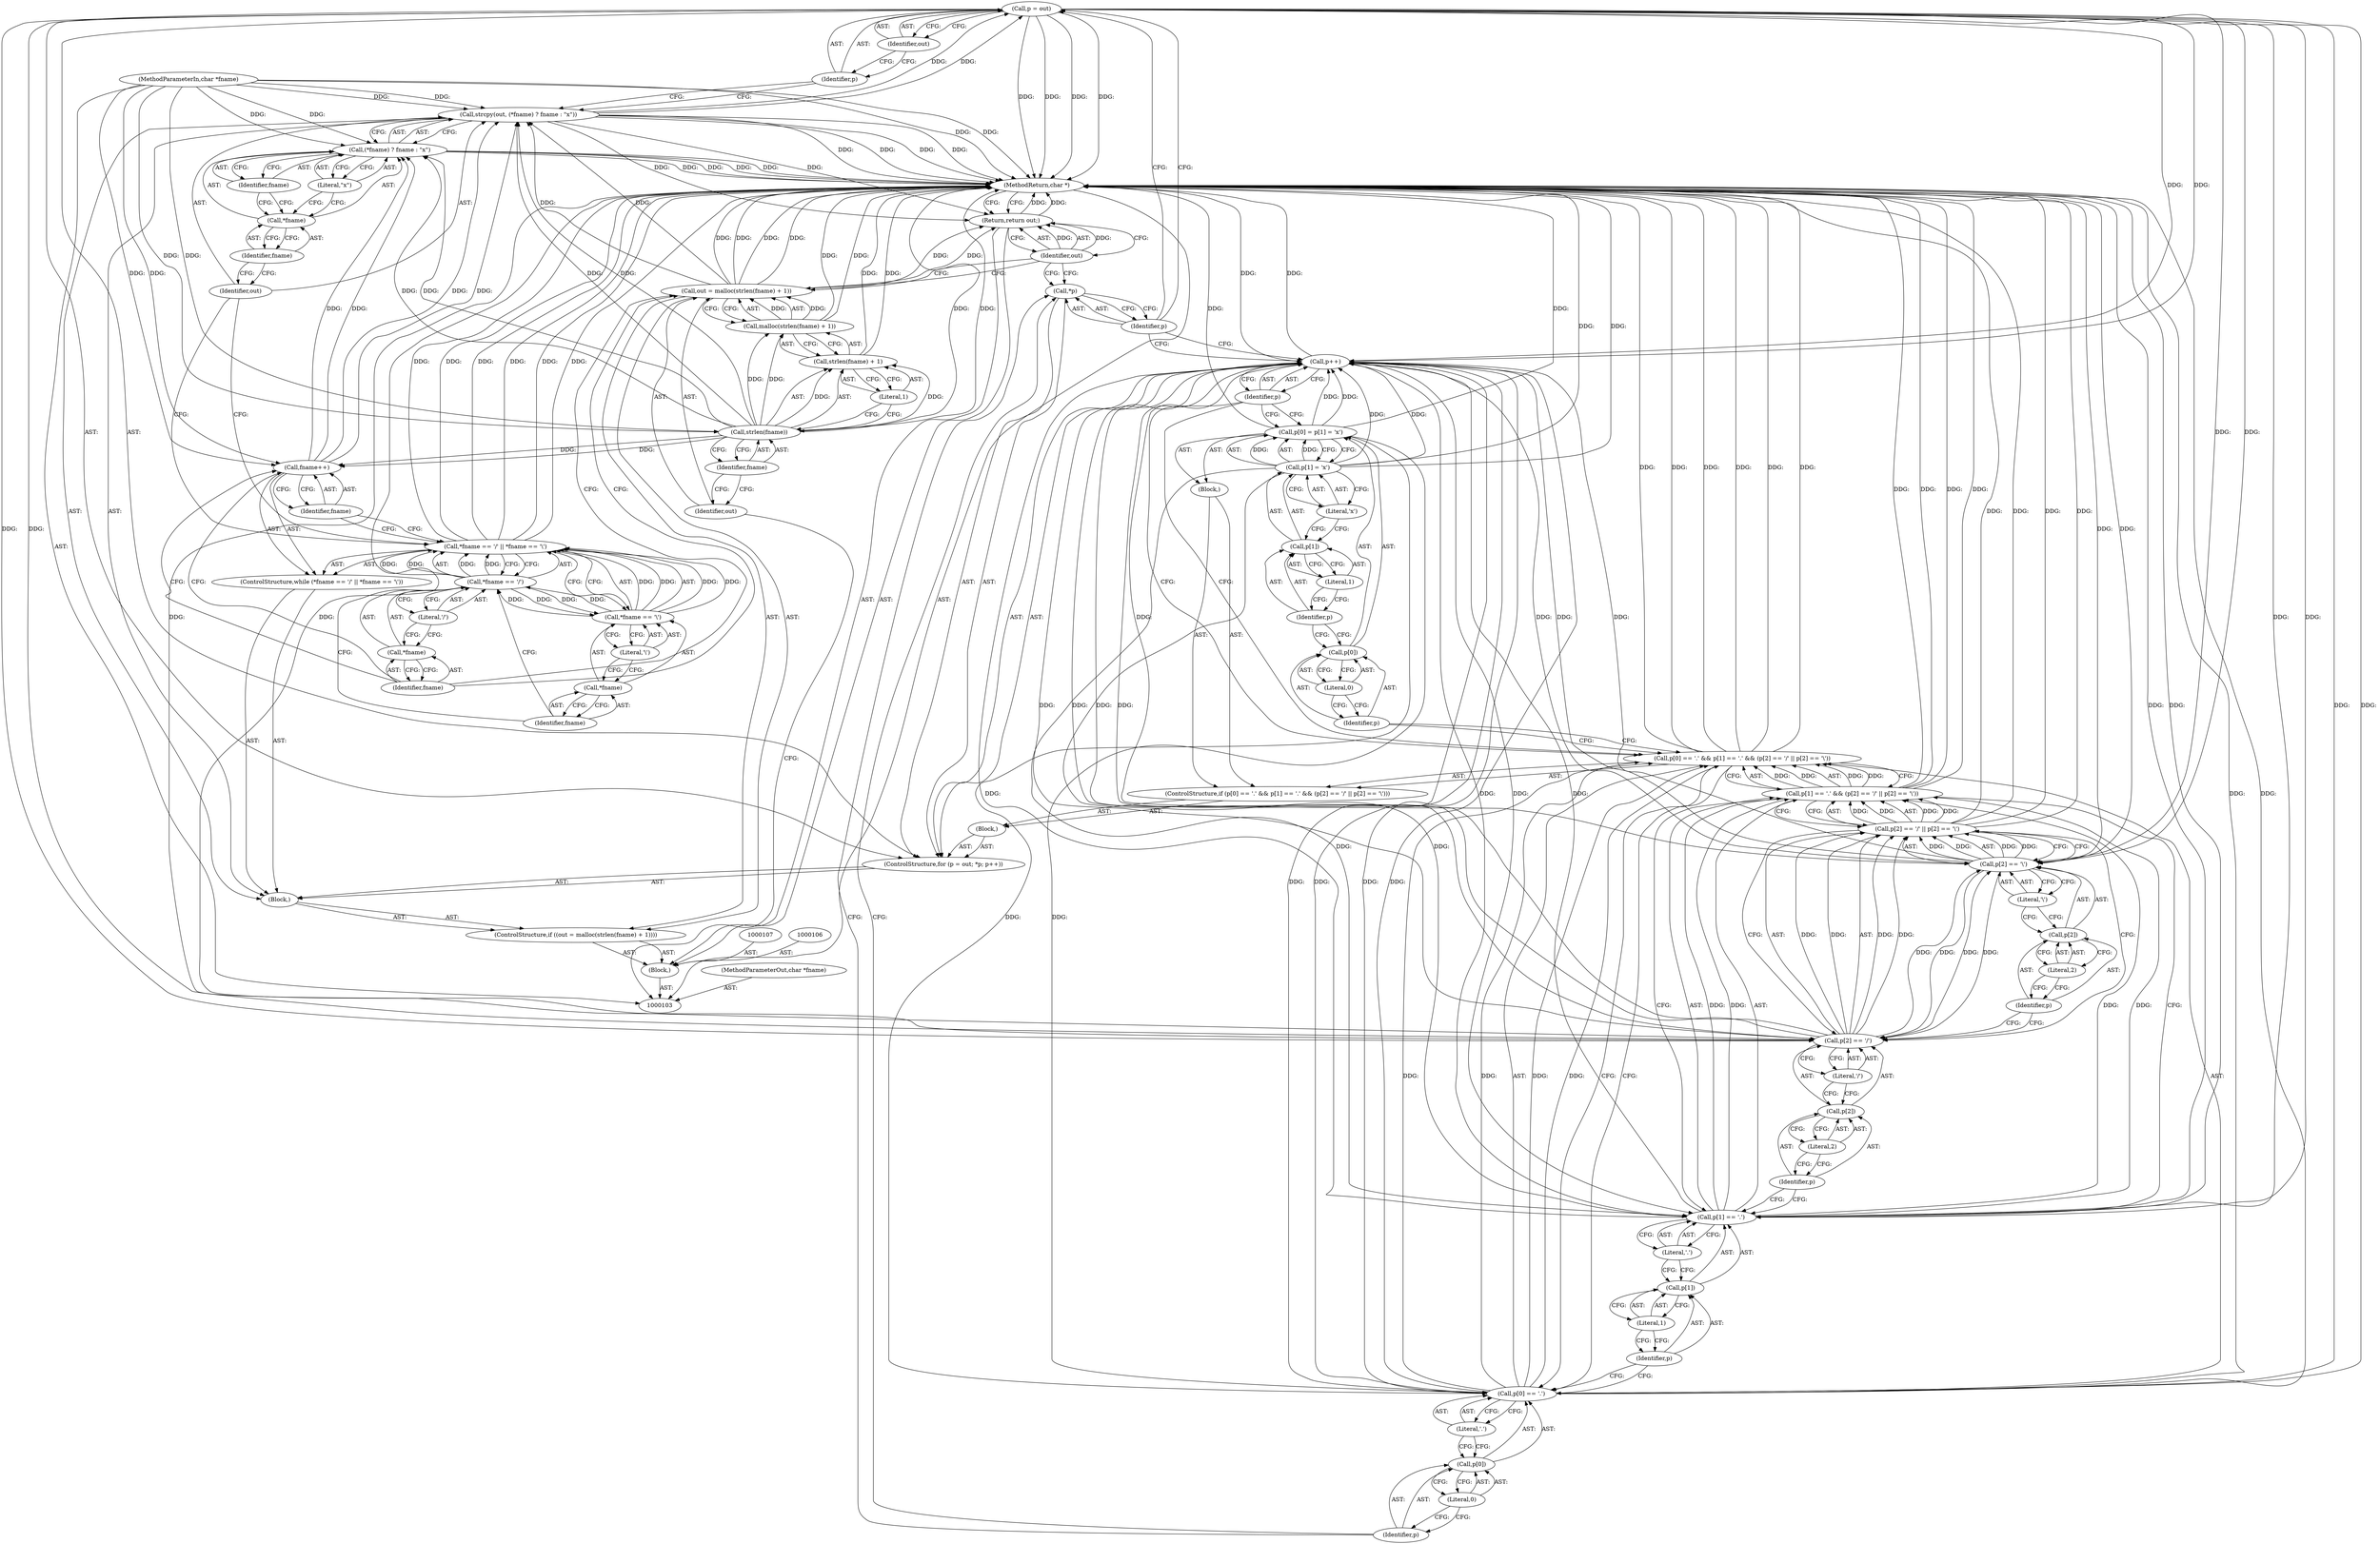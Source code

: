 digraph "0_libmspack_7cadd489698be117c47efcadd742651594429e6d" {
"1000137" [label="(Call,p = out)"];
"1000138" [label="(Identifier,p)"];
"1000139" [label="(Identifier,out)"];
"1000140" [label="(Call,*p)"];
"1000141" [label="(Identifier,p)"];
"1000142" [label="(Call,p++)"];
"1000143" [label="(Identifier,p)"];
"1000144" [label="(Block,)"];
"1000136" [label="(ControlStructure,for (p = out; *p; p++))"];
"1000145" [label="(ControlStructure,if (p[0] == '.' && p[1] == '.' && (p[2] == '/' || p[2] == '\\')))"];
"1000146" [label="(Call,p[0] == '.' && p[1] == '.' && (p[2] == '/' || p[2] == '\\'))"];
"1000147" [label="(Call,p[0] == '.')"];
"1000148" [label="(Call,p[0])"];
"1000149" [label="(Identifier,p)"];
"1000150" [label="(Literal,0)"];
"1000151" [label="(Literal,'.')"];
"1000152" [label="(Call,p[1] == '.' && (p[2] == '/' || p[2] == '\\'))"];
"1000153" [label="(Call,p[1] == '.')"];
"1000154" [label="(Call,p[1])"];
"1000155" [label="(Identifier,p)"];
"1000156" [label="(Literal,1)"];
"1000157" [label="(Literal,'.')"];
"1000158" [label="(Call,p[2] == '/' || p[2] == '\\')"];
"1000159" [label="(Call,p[2] == '/')"];
"1000160" [label="(Call,p[2])"];
"1000161" [label="(Identifier,p)"];
"1000162" [label="(Literal,2)"];
"1000163" [label="(Literal,'/')"];
"1000164" [label="(Call,p[2] == '\\')"];
"1000165" [label="(Call,p[2])"];
"1000166" [label="(Identifier,p)"];
"1000167" [label="(Literal,2)"];
"1000168" [label="(Literal,'\\')"];
"1000169" [label="(Block,)"];
"1000170" [label="(Call,p[0] = p[1] = 'x')"];
"1000171" [label="(Call,p[0])"];
"1000172" [label="(Identifier,p)"];
"1000173" [label="(Literal,0)"];
"1000174" [label="(Call,p[1] = 'x')"];
"1000175" [label="(Call,p[1])"];
"1000176" [label="(Identifier,p)"];
"1000177" [label="(Literal,1)"];
"1000178" [label="(Literal,'x')"];
"1000180" [label="(Identifier,out)"];
"1000179" [label="(Return,return out;)"];
"1000181" [label="(MethodReturn,char *)"];
"1000104" [label="(MethodParameterIn,char *fname)"];
"1000244" [label="(MethodParameterOut,char *fname)"];
"1000105" [label="(Block,)"];
"1000111" [label="(Call,malloc(strlen(fname) + 1))"];
"1000112" [label="(Call,strlen(fname) + 1)"];
"1000113" [label="(Call,strlen(fname))"];
"1000114" [label="(Identifier,fname)"];
"1000115" [label="(Literal,1)"];
"1000108" [label="(ControlStructure,if ((out = malloc(strlen(fname) + 1))))"];
"1000116" [label="(Block,)"];
"1000109" [label="(Call,out = malloc(strlen(fname) + 1))"];
"1000110" [label="(Identifier,out)"];
"1000118" [label="(Call,*fname == '/' || *fname == '\\')"];
"1000119" [label="(Call,*fname == '/')"];
"1000120" [label="(Call,*fname)"];
"1000121" [label="(Identifier,fname)"];
"1000122" [label="(Literal,'/')"];
"1000123" [label="(Call,*fname == '\\')"];
"1000124" [label="(Call,*fname)"];
"1000125" [label="(Identifier,fname)"];
"1000126" [label="(Literal,'\\')"];
"1000127" [label="(Call,fname++)"];
"1000128" [label="(Identifier,fname)"];
"1000117" [label="(ControlStructure,while (*fname == '/' || *fname == '\\'))"];
"1000130" [label="(Identifier,out)"];
"1000131" [label="(Call,(*fname) ? fname : \"x\")"];
"1000132" [label="(Call,*fname)"];
"1000133" [label="(Identifier,fname)"];
"1000134" [label="(Identifier,fname)"];
"1000135" [label="(Literal,\"x\")"];
"1000129" [label="(Call,strcpy(out, (*fname) ? fname : \"x\"))"];
"1000137" -> "1000136"  [label="AST: "];
"1000137" -> "1000139"  [label="CFG: "];
"1000138" -> "1000137"  [label="AST: "];
"1000139" -> "1000137"  [label="AST: "];
"1000141" -> "1000137"  [label="CFG: "];
"1000137" -> "1000181"  [label="DDG: "];
"1000137" -> "1000181"  [label="DDG: "];
"1000129" -> "1000137"  [label="DDG: "];
"1000137" -> "1000142"  [label="DDG: "];
"1000137" -> "1000147"  [label="DDG: "];
"1000137" -> "1000153"  [label="DDG: "];
"1000137" -> "1000159"  [label="DDG: "];
"1000137" -> "1000164"  [label="DDG: "];
"1000138" -> "1000137"  [label="AST: "];
"1000138" -> "1000129"  [label="CFG: "];
"1000139" -> "1000138"  [label="CFG: "];
"1000139" -> "1000137"  [label="AST: "];
"1000139" -> "1000138"  [label="CFG: "];
"1000137" -> "1000139"  [label="CFG: "];
"1000140" -> "1000136"  [label="AST: "];
"1000140" -> "1000141"  [label="CFG: "];
"1000141" -> "1000140"  [label="AST: "];
"1000149" -> "1000140"  [label="CFG: "];
"1000180" -> "1000140"  [label="CFG: "];
"1000141" -> "1000140"  [label="AST: "];
"1000141" -> "1000137"  [label="CFG: "];
"1000141" -> "1000142"  [label="CFG: "];
"1000140" -> "1000141"  [label="CFG: "];
"1000142" -> "1000136"  [label="AST: "];
"1000142" -> "1000143"  [label="CFG: "];
"1000143" -> "1000142"  [label="AST: "];
"1000141" -> "1000142"  [label="CFG: "];
"1000142" -> "1000181"  [label="DDG: "];
"1000159" -> "1000142"  [label="DDG: "];
"1000147" -> "1000142"  [label="DDG: "];
"1000153" -> "1000142"  [label="DDG: "];
"1000137" -> "1000142"  [label="DDG: "];
"1000174" -> "1000142"  [label="DDG: "];
"1000164" -> "1000142"  [label="DDG: "];
"1000170" -> "1000142"  [label="DDG: "];
"1000142" -> "1000147"  [label="DDG: "];
"1000142" -> "1000153"  [label="DDG: "];
"1000142" -> "1000159"  [label="DDG: "];
"1000142" -> "1000164"  [label="DDG: "];
"1000143" -> "1000142"  [label="AST: "];
"1000143" -> "1000170"  [label="CFG: "];
"1000143" -> "1000146"  [label="CFG: "];
"1000142" -> "1000143"  [label="CFG: "];
"1000144" -> "1000136"  [label="AST: "];
"1000145" -> "1000144"  [label="AST: "];
"1000136" -> "1000116"  [label="AST: "];
"1000137" -> "1000136"  [label="AST: "];
"1000140" -> "1000136"  [label="AST: "];
"1000142" -> "1000136"  [label="AST: "];
"1000144" -> "1000136"  [label="AST: "];
"1000145" -> "1000144"  [label="AST: "];
"1000146" -> "1000145"  [label="AST: "];
"1000169" -> "1000145"  [label="AST: "];
"1000146" -> "1000145"  [label="AST: "];
"1000146" -> "1000147"  [label="CFG: "];
"1000146" -> "1000152"  [label="CFG: "];
"1000147" -> "1000146"  [label="AST: "];
"1000152" -> "1000146"  [label="AST: "];
"1000172" -> "1000146"  [label="CFG: "];
"1000143" -> "1000146"  [label="CFG: "];
"1000146" -> "1000181"  [label="DDG: "];
"1000146" -> "1000181"  [label="DDG: "];
"1000146" -> "1000181"  [label="DDG: "];
"1000147" -> "1000146"  [label="DDG: "];
"1000147" -> "1000146"  [label="DDG: "];
"1000152" -> "1000146"  [label="DDG: "];
"1000152" -> "1000146"  [label="DDG: "];
"1000147" -> "1000146"  [label="AST: "];
"1000147" -> "1000151"  [label="CFG: "];
"1000148" -> "1000147"  [label="AST: "];
"1000151" -> "1000147"  [label="AST: "];
"1000155" -> "1000147"  [label="CFG: "];
"1000146" -> "1000147"  [label="CFG: "];
"1000147" -> "1000181"  [label="DDG: "];
"1000147" -> "1000142"  [label="DDG: "];
"1000147" -> "1000146"  [label="DDG: "];
"1000147" -> "1000146"  [label="DDG: "];
"1000137" -> "1000147"  [label="DDG: "];
"1000142" -> "1000147"  [label="DDG: "];
"1000170" -> "1000147"  [label="DDG: "];
"1000148" -> "1000147"  [label="AST: "];
"1000148" -> "1000150"  [label="CFG: "];
"1000149" -> "1000148"  [label="AST: "];
"1000150" -> "1000148"  [label="AST: "];
"1000151" -> "1000148"  [label="CFG: "];
"1000149" -> "1000148"  [label="AST: "];
"1000149" -> "1000140"  [label="CFG: "];
"1000150" -> "1000149"  [label="CFG: "];
"1000150" -> "1000148"  [label="AST: "];
"1000150" -> "1000149"  [label="CFG: "];
"1000148" -> "1000150"  [label="CFG: "];
"1000151" -> "1000147"  [label="AST: "];
"1000151" -> "1000148"  [label="CFG: "];
"1000147" -> "1000151"  [label="CFG: "];
"1000152" -> "1000146"  [label="AST: "];
"1000152" -> "1000153"  [label="CFG: "];
"1000152" -> "1000158"  [label="CFG: "];
"1000153" -> "1000152"  [label="AST: "];
"1000158" -> "1000152"  [label="AST: "];
"1000146" -> "1000152"  [label="CFG: "];
"1000152" -> "1000181"  [label="DDG: "];
"1000152" -> "1000181"  [label="DDG: "];
"1000152" -> "1000146"  [label="DDG: "];
"1000152" -> "1000146"  [label="DDG: "];
"1000153" -> "1000152"  [label="DDG: "];
"1000153" -> "1000152"  [label="DDG: "];
"1000158" -> "1000152"  [label="DDG: "];
"1000158" -> "1000152"  [label="DDG: "];
"1000153" -> "1000152"  [label="AST: "];
"1000153" -> "1000157"  [label="CFG: "];
"1000154" -> "1000153"  [label="AST: "];
"1000157" -> "1000153"  [label="AST: "];
"1000161" -> "1000153"  [label="CFG: "];
"1000152" -> "1000153"  [label="CFG: "];
"1000153" -> "1000181"  [label="DDG: "];
"1000153" -> "1000142"  [label="DDG: "];
"1000153" -> "1000152"  [label="DDG: "];
"1000153" -> "1000152"  [label="DDG: "];
"1000142" -> "1000153"  [label="DDG: "];
"1000137" -> "1000153"  [label="DDG: "];
"1000174" -> "1000153"  [label="DDG: "];
"1000154" -> "1000153"  [label="AST: "];
"1000154" -> "1000156"  [label="CFG: "];
"1000155" -> "1000154"  [label="AST: "];
"1000156" -> "1000154"  [label="AST: "];
"1000157" -> "1000154"  [label="CFG: "];
"1000155" -> "1000154"  [label="AST: "];
"1000155" -> "1000147"  [label="CFG: "];
"1000156" -> "1000155"  [label="CFG: "];
"1000156" -> "1000154"  [label="AST: "];
"1000156" -> "1000155"  [label="CFG: "];
"1000154" -> "1000156"  [label="CFG: "];
"1000157" -> "1000153"  [label="AST: "];
"1000157" -> "1000154"  [label="CFG: "];
"1000153" -> "1000157"  [label="CFG: "];
"1000158" -> "1000152"  [label="AST: "];
"1000158" -> "1000159"  [label="CFG: "];
"1000158" -> "1000164"  [label="CFG: "];
"1000159" -> "1000158"  [label="AST: "];
"1000164" -> "1000158"  [label="AST: "];
"1000152" -> "1000158"  [label="CFG: "];
"1000158" -> "1000181"  [label="DDG: "];
"1000158" -> "1000181"  [label="DDG: "];
"1000158" -> "1000152"  [label="DDG: "];
"1000158" -> "1000152"  [label="DDG: "];
"1000159" -> "1000158"  [label="DDG: "];
"1000159" -> "1000158"  [label="DDG: "];
"1000164" -> "1000158"  [label="DDG: "];
"1000164" -> "1000158"  [label="DDG: "];
"1000159" -> "1000158"  [label="AST: "];
"1000159" -> "1000163"  [label="CFG: "];
"1000160" -> "1000159"  [label="AST: "];
"1000163" -> "1000159"  [label="AST: "];
"1000166" -> "1000159"  [label="CFG: "];
"1000158" -> "1000159"  [label="CFG: "];
"1000159" -> "1000181"  [label="DDG: "];
"1000159" -> "1000142"  [label="DDG: "];
"1000159" -> "1000158"  [label="DDG: "];
"1000159" -> "1000158"  [label="DDG: "];
"1000142" -> "1000159"  [label="DDG: "];
"1000137" -> "1000159"  [label="DDG: "];
"1000164" -> "1000159"  [label="DDG: "];
"1000159" -> "1000164"  [label="DDG: "];
"1000160" -> "1000159"  [label="AST: "];
"1000160" -> "1000162"  [label="CFG: "];
"1000161" -> "1000160"  [label="AST: "];
"1000162" -> "1000160"  [label="AST: "];
"1000163" -> "1000160"  [label="CFG: "];
"1000161" -> "1000160"  [label="AST: "];
"1000161" -> "1000153"  [label="CFG: "];
"1000162" -> "1000161"  [label="CFG: "];
"1000162" -> "1000160"  [label="AST: "];
"1000162" -> "1000161"  [label="CFG: "];
"1000160" -> "1000162"  [label="CFG: "];
"1000163" -> "1000159"  [label="AST: "];
"1000163" -> "1000160"  [label="CFG: "];
"1000159" -> "1000163"  [label="CFG: "];
"1000164" -> "1000158"  [label="AST: "];
"1000164" -> "1000168"  [label="CFG: "];
"1000165" -> "1000164"  [label="AST: "];
"1000168" -> "1000164"  [label="AST: "];
"1000158" -> "1000164"  [label="CFG: "];
"1000164" -> "1000181"  [label="DDG: "];
"1000164" -> "1000142"  [label="DDG: "];
"1000164" -> "1000159"  [label="DDG: "];
"1000164" -> "1000158"  [label="DDG: "];
"1000164" -> "1000158"  [label="DDG: "];
"1000159" -> "1000164"  [label="DDG: "];
"1000142" -> "1000164"  [label="DDG: "];
"1000137" -> "1000164"  [label="DDG: "];
"1000165" -> "1000164"  [label="AST: "];
"1000165" -> "1000167"  [label="CFG: "];
"1000166" -> "1000165"  [label="AST: "];
"1000167" -> "1000165"  [label="AST: "];
"1000168" -> "1000165"  [label="CFG: "];
"1000166" -> "1000165"  [label="AST: "];
"1000166" -> "1000159"  [label="CFG: "];
"1000167" -> "1000166"  [label="CFG: "];
"1000167" -> "1000165"  [label="AST: "];
"1000167" -> "1000166"  [label="CFG: "];
"1000165" -> "1000167"  [label="CFG: "];
"1000168" -> "1000164"  [label="AST: "];
"1000168" -> "1000165"  [label="CFG: "];
"1000164" -> "1000168"  [label="CFG: "];
"1000169" -> "1000145"  [label="AST: "];
"1000170" -> "1000169"  [label="AST: "];
"1000170" -> "1000169"  [label="AST: "];
"1000170" -> "1000174"  [label="CFG: "];
"1000171" -> "1000170"  [label="AST: "];
"1000174" -> "1000170"  [label="AST: "];
"1000143" -> "1000170"  [label="CFG: "];
"1000170" -> "1000181"  [label="DDG: "];
"1000170" -> "1000142"  [label="DDG: "];
"1000170" -> "1000147"  [label="DDG: "];
"1000174" -> "1000170"  [label="DDG: "];
"1000171" -> "1000170"  [label="AST: "];
"1000171" -> "1000173"  [label="CFG: "];
"1000172" -> "1000171"  [label="AST: "];
"1000173" -> "1000171"  [label="AST: "];
"1000176" -> "1000171"  [label="CFG: "];
"1000172" -> "1000171"  [label="AST: "];
"1000172" -> "1000146"  [label="CFG: "];
"1000173" -> "1000172"  [label="CFG: "];
"1000173" -> "1000171"  [label="AST: "];
"1000173" -> "1000172"  [label="CFG: "];
"1000171" -> "1000173"  [label="CFG: "];
"1000174" -> "1000170"  [label="AST: "];
"1000174" -> "1000178"  [label="CFG: "];
"1000175" -> "1000174"  [label="AST: "];
"1000178" -> "1000174"  [label="AST: "];
"1000170" -> "1000174"  [label="CFG: "];
"1000174" -> "1000181"  [label="DDG: "];
"1000174" -> "1000142"  [label="DDG: "];
"1000174" -> "1000153"  [label="DDG: "];
"1000174" -> "1000170"  [label="DDG: "];
"1000175" -> "1000174"  [label="AST: "];
"1000175" -> "1000177"  [label="CFG: "];
"1000176" -> "1000175"  [label="AST: "];
"1000177" -> "1000175"  [label="AST: "];
"1000178" -> "1000175"  [label="CFG: "];
"1000176" -> "1000175"  [label="AST: "];
"1000176" -> "1000171"  [label="CFG: "];
"1000177" -> "1000176"  [label="CFG: "];
"1000177" -> "1000175"  [label="AST: "];
"1000177" -> "1000176"  [label="CFG: "];
"1000175" -> "1000177"  [label="CFG: "];
"1000178" -> "1000174"  [label="AST: "];
"1000178" -> "1000175"  [label="CFG: "];
"1000174" -> "1000178"  [label="CFG: "];
"1000180" -> "1000179"  [label="AST: "];
"1000180" -> "1000140"  [label="CFG: "];
"1000180" -> "1000109"  [label="CFG: "];
"1000179" -> "1000180"  [label="CFG: "];
"1000180" -> "1000179"  [label="DDG: "];
"1000179" -> "1000105"  [label="AST: "];
"1000179" -> "1000180"  [label="CFG: "];
"1000180" -> "1000179"  [label="AST: "];
"1000181" -> "1000179"  [label="CFG: "];
"1000179" -> "1000181"  [label="DDG: "];
"1000180" -> "1000179"  [label="DDG: "];
"1000109" -> "1000179"  [label="DDG: "];
"1000129" -> "1000179"  [label="DDG: "];
"1000181" -> "1000103"  [label="AST: "];
"1000181" -> "1000179"  [label="CFG: "];
"1000158" -> "1000181"  [label="DDG: "];
"1000158" -> "1000181"  [label="DDG: "];
"1000104" -> "1000181"  [label="DDG: "];
"1000146" -> "1000181"  [label="DDG: "];
"1000146" -> "1000181"  [label="DDG: "];
"1000146" -> "1000181"  [label="DDG: "];
"1000147" -> "1000181"  [label="DDG: "];
"1000118" -> "1000181"  [label="DDG: "];
"1000118" -> "1000181"  [label="DDG: "];
"1000118" -> "1000181"  [label="DDG: "];
"1000111" -> "1000181"  [label="DDG: "];
"1000153" -> "1000181"  [label="DDG: "];
"1000137" -> "1000181"  [label="DDG: "];
"1000137" -> "1000181"  [label="DDG: "];
"1000113" -> "1000181"  [label="DDG: "];
"1000159" -> "1000181"  [label="DDG: "];
"1000131" -> "1000181"  [label="DDG: "];
"1000131" -> "1000181"  [label="DDG: "];
"1000129" -> "1000181"  [label="DDG: "];
"1000129" -> "1000181"  [label="DDG: "];
"1000152" -> "1000181"  [label="DDG: "];
"1000152" -> "1000181"  [label="DDG: "];
"1000112" -> "1000181"  [label="DDG: "];
"1000109" -> "1000181"  [label="DDG: "];
"1000109" -> "1000181"  [label="DDG: "];
"1000142" -> "1000181"  [label="DDG: "];
"1000170" -> "1000181"  [label="DDG: "];
"1000174" -> "1000181"  [label="DDG: "];
"1000164" -> "1000181"  [label="DDG: "];
"1000179" -> "1000181"  [label="DDG: "];
"1000104" -> "1000103"  [label="AST: "];
"1000104" -> "1000181"  [label="DDG: "];
"1000104" -> "1000113"  [label="DDG: "];
"1000104" -> "1000127"  [label="DDG: "];
"1000104" -> "1000129"  [label="DDG: "];
"1000104" -> "1000131"  [label="DDG: "];
"1000244" -> "1000103"  [label="AST: "];
"1000105" -> "1000103"  [label="AST: "];
"1000106" -> "1000105"  [label="AST: "];
"1000107" -> "1000105"  [label="AST: "];
"1000108" -> "1000105"  [label="AST: "];
"1000179" -> "1000105"  [label="AST: "];
"1000111" -> "1000109"  [label="AST: "];
"1000111" -> "1000112"  [label="CFG: "];
"1000112" -> "1000111"  [label="AST: "];
"1000109" -> "1000111"  [label="CFG: "];
"1000111" -> "1000181"  [label="DDG: "];
"1000111" -> "1000109"  [label="DDG: "];
"1000113" -> "1000111"  [label="DDG: "];
"1000112" -> "1000111"  [label="AST: "];
"1000112" -> "1000115"  [label="CFG: "];
"1000113" -> "1000112"  [label="AST: "];
"1000115" -> "1000112"  [label="AST: "];
"1000111" -> "1000112"  [label="CFG: "];
"1000112" -> "1000181"  [label="DDG: "];
"1000113" -> "1000112"  [label="DDG: "];
"1000113" -> "1000112"  [label="AST: "];
"1000113" -> "1000114"  [label="CFG: "];
"1000114" -> "1000113"  [label="AST: "];
"1000115" -> "1000113"  [label="CFG: "];
"1000113" -> "1000181"  [label="DDG: "];
"1000113" -> "1000111"  [label="DDG: "];
"1000113" -> "1000112"  [label="DDG: "];
"1000104" -> "1000113"  [label="DDG: "];
"1000113" -> "1000127"  [label="DDG: "];
"1000113" -> "1000129"  [label="DDG: "];
"1000113" -> "1000131"  [label="DDG: "];
"1000114" -> "1000113"  [label="AST: "];
"1000114" -> "1000110"  [label="CFG: "];
"1000113" -> "1000114"  [label="CFG: "];
"1000115" -> "1000112"  [label="AST: "];
"1000115" -> "1000113"  [label="CFG: "];
"1000112" -> "1000115"  [label="CFG: "];
"1000108" -> "1000105"  [label="AST: "];
"1000109" -> "1000108"  [label="AST: "];
"1000116" -> "1000108"  [label="AST: "];
"1000116" -> "1000108"  [label="AST: "];
"1000117" -> "1000116"  [label="AST: "];
"1000129" -> "1000116"  [label="AST: "];
"1000136" -> "1000116"  [label="AST: "];
"1000109" -> "1000108"  [label="AST: "];
"1000109" -> "1000111"  [label="CFG: "];
"1000110" -> "1000109"  [label="AST: "];
"1000111" -> "1000109"  [label="AST: "];
"1000121" -> "1000109"  [label="CFG: "];
"1000180" -> "1000109"  [label="CFG: "];
"1000109" -> "1000181"  [label="DDG: "];
"1000109" -> "1000181"  [label="DDG: "];
"1000111" -> "1000109"  [label="DDG: "];
"1000109" -> "1000129"  [label="DDG: "];
"1000109" -> "1000179"  [label="DDG: "];
"1000110" -> "1000109"  [label="AST: "];
"1000110" -> "1000103"  [label="CFG: "];
"1000114" -> "1000110"  [label="CFG: "];
"1000118" -> "1000117"  [label="AST: "];
"1000118" -> "1000119"  [label="CFG: "];
"1000118" -> "1000123"  [label="CFG: "];
"1000119" -> "1000118"  [label="AST: "];
"1000123" -> "1000118"  [label="AST: "];
"1000128" -> "1000118"  [label="CFG: "];
"1000130" -> "1000118"  [label="CFG: "];
"1000118" -> "1000181"  [label="DDG: "];
"1000118" -> "1000181"  [label="DDG: "];
"1000118" -> "1000181"  [label="DDG: "];
"1000119" -> "1000118"  [label="DDG: "];
"1000119" -> "1000118"  [label="DDG: "];
"1000123" -> "1000118"  [label="DDG: "];
"1000123" -> "1000118"  [label="DDG: "];
"1000119" -> "1000118"  [label="AST: "];
"1000119" -> "1000122"  [label="CFG: "];
"1000120" -> "1000119"  [label="AST: "];
"1000122" -> "1000119"  [label="AST: "];
"1000125" -> "1000119"  [label="CFG: "];
"1000118" -> "1000119"  [label="CFG: "];
"1000119" -> "1000118"  [label="DDG: "];
"1000119" -> "1000118"  [label="DDG: "];
"1000123" -> "1000119"  [label="DDG: "];
"1000119" -> "1000123"  [label="DDG: "];
"1000120" -> "1000119"  [label="AST: "];
"1000120" -> "1000121"  [label="CFG: "];
"1000121" -> "1000120"  [label="AST: "];
"1000122" -> "1000120"  [label="CFG: "];
"1000121" -> "1000120"  [label="AST: "];
"1000121" -> "1000109"  [label="CFG: "];
"1000121" -> "1000127"  [label="CFG: "];
"1000120" -> "1000121"  [label="CFG: "];
"1000122" -> "1000119"  [label="AST: "];
"1000122" -> "1000120"  [label="CFG: "];
"1000119" -> "1000122"  [label="CFG: "];
"1000123" -> "1000118"  [label="AST: "];
"1000123" -> "1000126"  [label="CFG: "];
"1000124" -> "1000123"  [label="AST: "];
"1000126" -> "1000123"  [label="AST: "];
"1000118" -> "1000123"  [label="CFG: "];
"1000123" -> "1000119"  [label="DDG: "];
"1000123" -> "1000118"  [label="DDG: "];
"1000123" -> "1000118"  [label="DDG: "];
"1000119" -> "1000123"  [label="DDG: "];
"1000124" -> "1000123"  [label="AST: "];
"1000124" -> "1000125"  [label="CFG: "];
"1000125" -> "1000124"  [label="AST: "];
"1000126" -> "1000124"  [label="CFG: "];
"1000125" -> "1000124"  [label="AST: "];
"1000125" -> "1000119"  [label="CFG: "];
"1000124" -> "1000125"  [label="CFG: "];
"1000126" -> "1000123"  [label="AST: "];
"1000126" -> "1000124"  [label="CFG: "];
"1000123" -> "1000126"  [label="CFG: "];
"1000127" -> "1000117"  [label="AST: "];
"1000127" -> "1000128"  [label="CFG: "];
"1000128" -> "1000127"  [label="AST: "];
"1000121" -> "1000127"  [label="CFG: "];
"1000113" -> "1000127"  [label="DDG: "];
"1000104" -> "1000127"  [label="DDG: "];
"1000127" -> "1000129"  [label="DDG: "];
"1000127" -> "1000131"  [label="DDG: "];
"1000128" -> "1000127"  [label="AST: "];
"1000128" -> "1000118"  [label="CFG: "];
"1000127" -> "1000128"  [label="CFG: "];
"1000117" -> "1000116"  [label="AST: "];
"1000118" -> "1000117"  [label="AST: "];
"1000127" -> "1000117"  [label="AST: "];
"1000130" -> "1000129"  [label="AST: "];
"1000130" -> "1000118"  [label="CFG: "];
"1000133" -> "1000130"  [label="CFG: "];
"1000131" -> "1000129"  [label="AST: "];
"1000131" -> "1000134"  [label="CFG: "];
"1000131" -> "1000135"  [label="CFG: "];
"1000132" -> "1000131"  [label="AST: "];
"1000134" -> "1000131"  [label="AST: "];
"1000135" -> "1000131"  [label="AST: "];
"1000129" -> "1000131"  [label="CFG: "];
"1000131" -> "1000181"  [label="DDG: "];
"1000131" -> "1000181"  [label="DDG: "];
"1000113" -> "1000131"  [label="DDG: "];
"1000127" -> "1000131"  [label="DDG: "];
"1000104" -> "1000131"  [label="DDG: "];
"1000132" -> "1000131"  [label="AST: "];
"1000132" -> "1000133"  [label="CFG: "];
"1000133" -> "1000132"  [label="AST: "];
"1000134" -> "1000132"  [label="CFG: "];
"1000135" -> "1000132"  [label="CFG: "];
"1000133" -> "1000132"  [label="AST: "];
"1000133" -> "1000130"  [label="CFG: "];
"1000132" -> "1000133"  [label="CFG: "];
"1000134" -> "1000131"  [label="AST: "];
"1000134" -> "1000132"  [label="CFG: "];
"1000131" -> "1000134"  [label="CFG: "];
"1000135" -> "1000131"  [label="AST: "];
"1000135" -> "1000132"  [label="CFG: "];
"1000131" -> "1000135"  [label="CFG: "];
"1000129" -> "1000116"  [label="AST: "];
"1000129" -> "1000131"  [label="CFG: "];
"1000130" -> "1000129"  [label="AST: "];
"1000131" -> "1000129"  [label="AST: "];
"1000138" -> "1000129"  [label="CFG: "];
"1000129" -> "1000181"  [label="DDG: "];
"1000129" -> "1000181"  [label="DDG: "];
"1000109" -> "1000129"  [label="DDG: "];
"1000113" -> "1000129"  [label="DDG: "];
"1000127" -> "1000129"  [label="DDG: "];
"1000104" -> "1000129"  [label="DDG: "];
"1000129" -> "1000137"  [label="DDG: "];
"1000129" -> "1000179"  [label="DDG: "];
}
